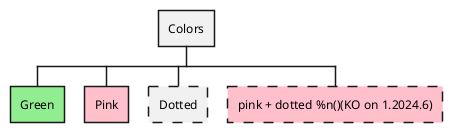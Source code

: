 {
  "sha1": "1zyarktl64kufeu9z5nxvmwkbanq624",
  "insertion": {
    "when": "2024-07-13T09:11:30.215Z",
    "url": "https://github.com/plantuml/plantuml/issues/1527#issuecomment-2218691939",
    "user": "plantuml@gmail.com"
  }
}
@startwbs
<style>
.green {
  BackgroundColor lightgreen
}
.pink {
  BackgroundColor pink
}
.dotted {
  LineStyle 10
}
</style>
* Colors
** Green <<green>>
** Pink <<pink>>
** Dotted  <<dotted>>
** pink + dotted %n()(KO on 1.2024.6)<<pink>> <<dotted>>
@endwbs
